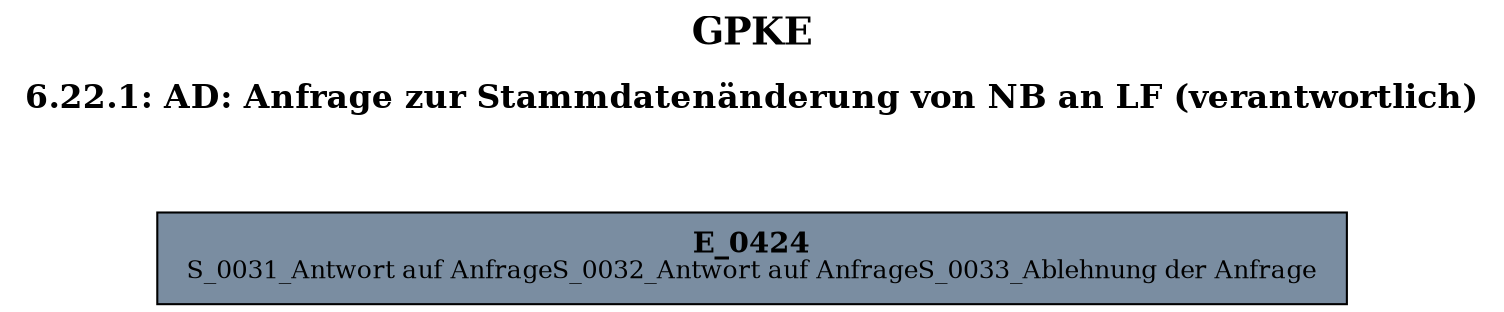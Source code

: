 digraph D {
    labelloc="t";
    label=<<B><FONT POINT-SIZE="18">GPKE</FONT></B><BR/><BR/><B><FONT POINT-SIZE="16">6.22.1: AD: Anfrage zur Stammdatenänderung von NB an LF (verantwortlich)</FONT></B><BR/><BR/><BR/><BR/>>;
    ratio="compress";
    concentrate=true;
    pack=true;
    rankdir=TB;
    packmode="array";
    size="20,20";
    "Empty" [margin="0.2,0.12", shape=box, style=filled, fillcolor="#7a8da1", label=<<B>E_0424</B><BR align="center"/><FONT point-size="12">S_0031_Antwort auf Anfrage
S_0032_Antwort auf Anfrage
S_0033_Ablehnung der Anfrage</FONT><BR align="center"/>>];


    bgcolor="transparent";
}